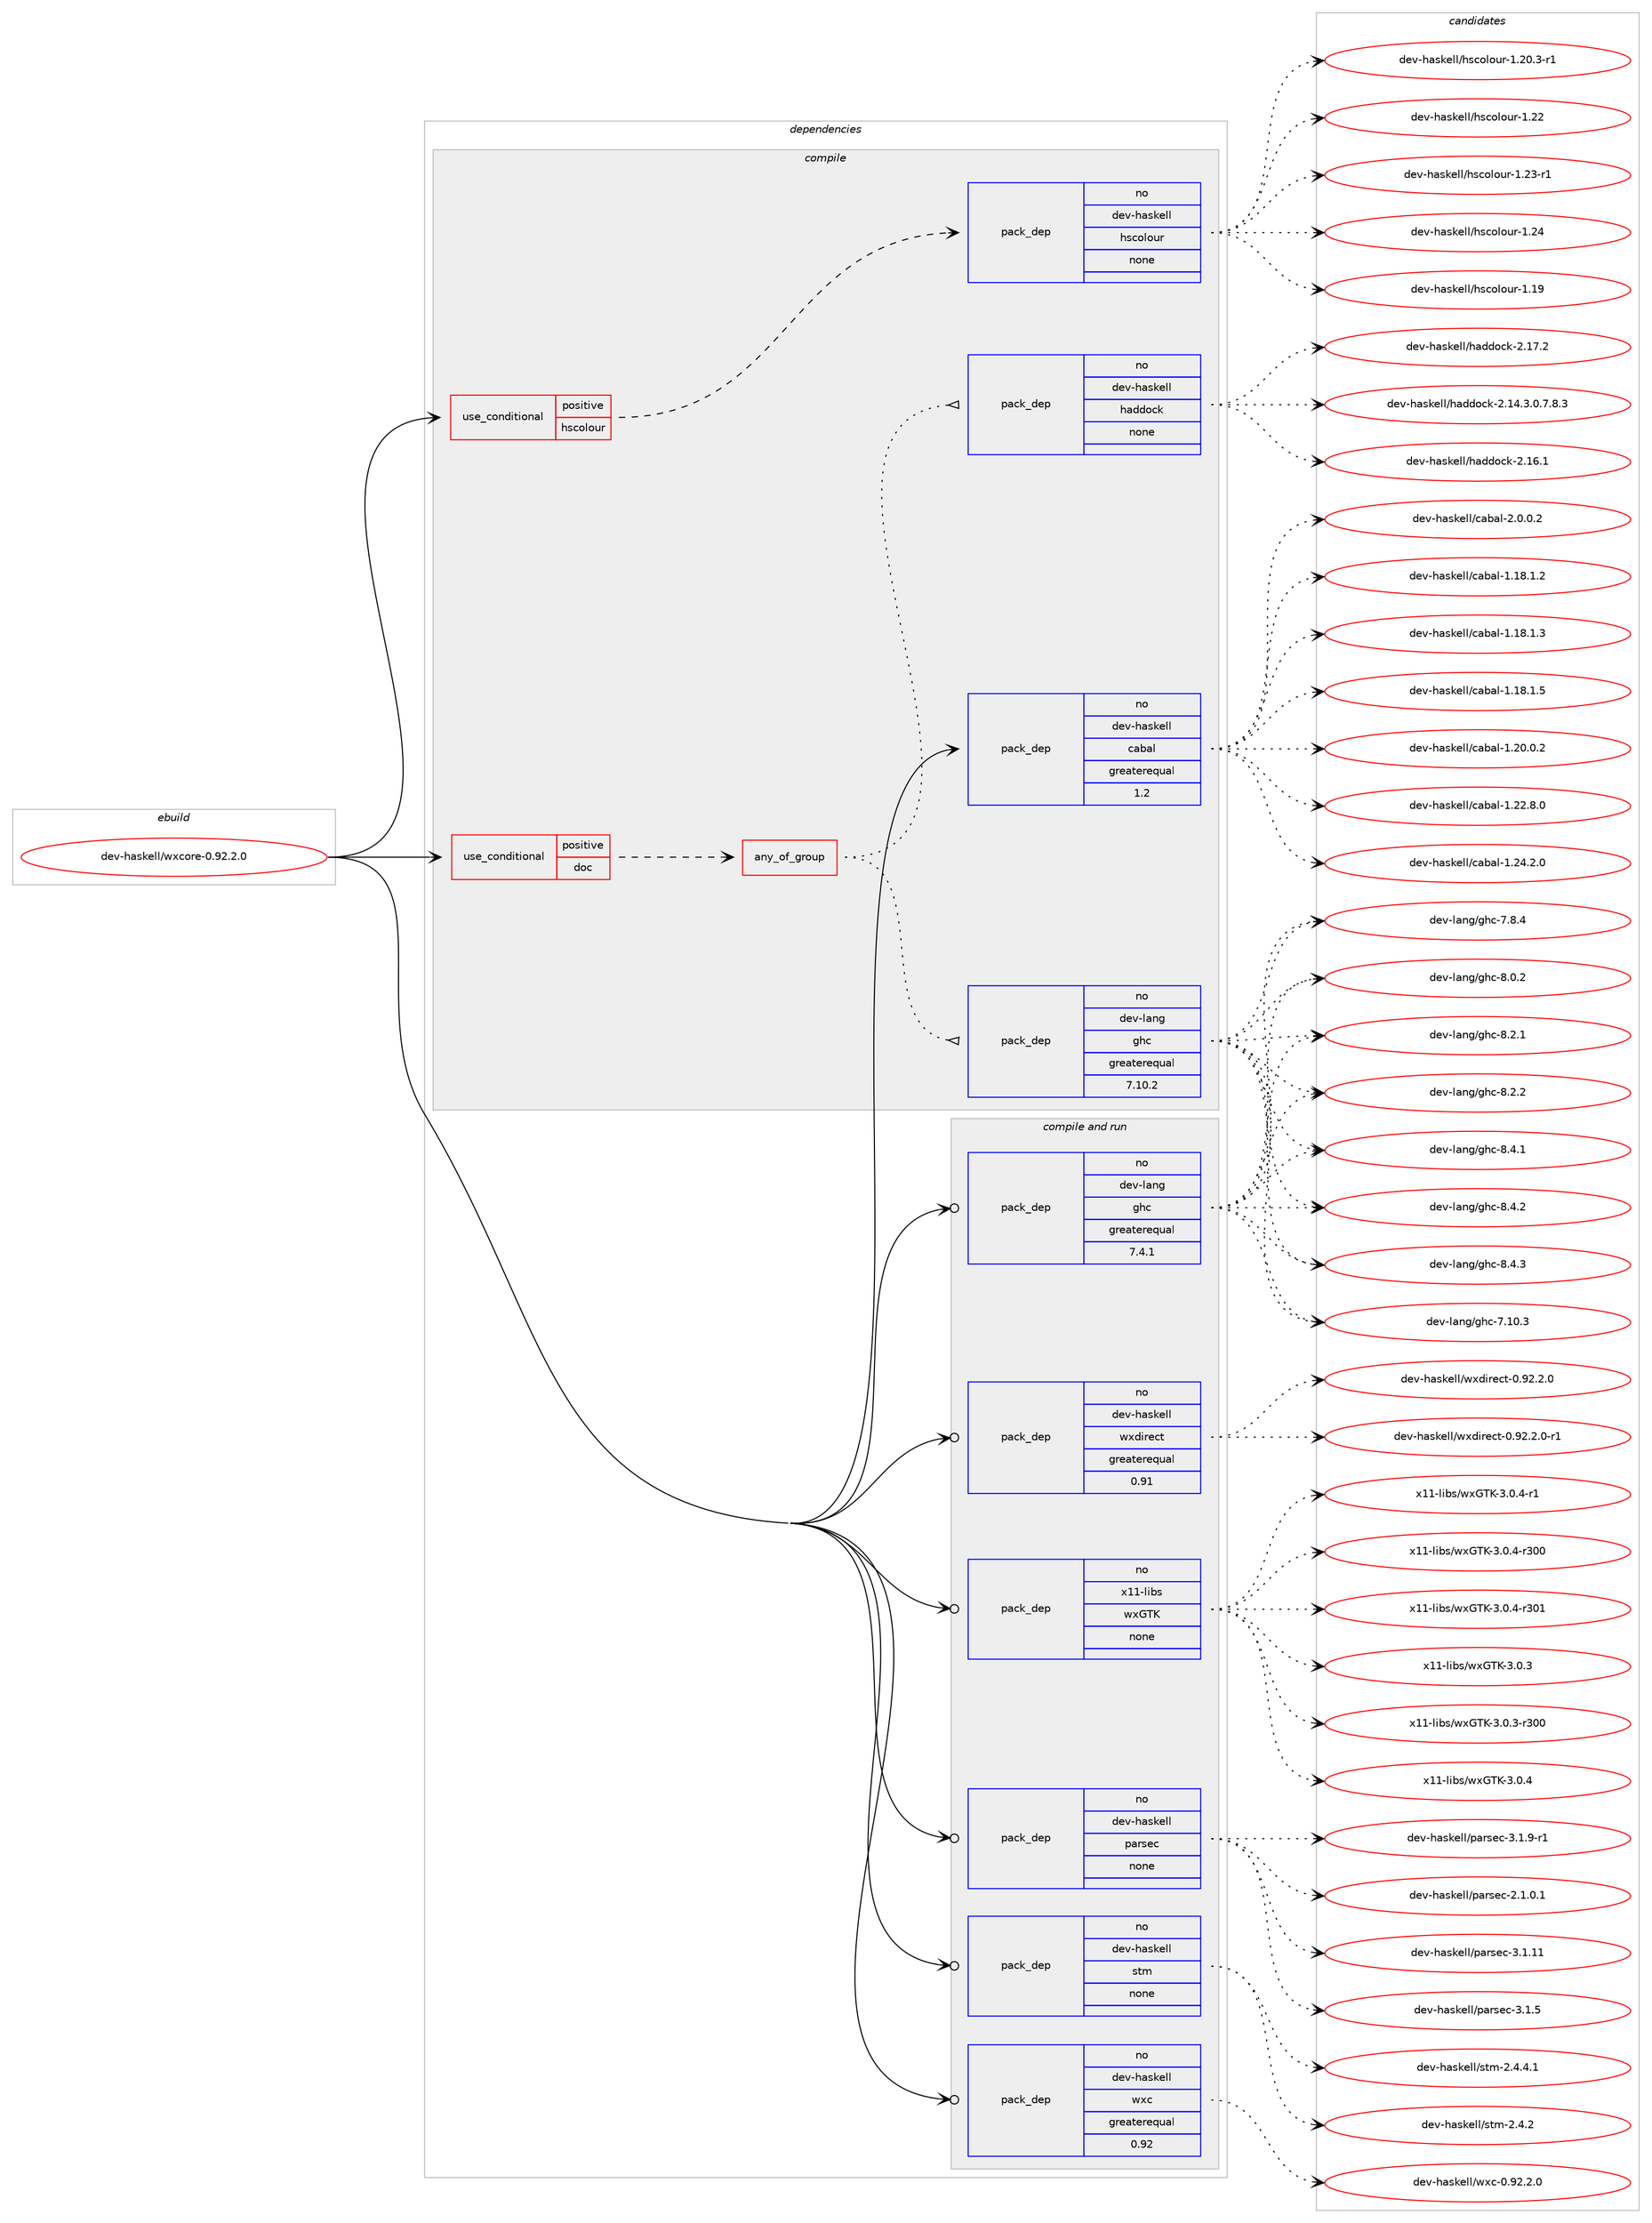 digraph prolog {

# *************
# Graph options
# *************

newrank=true;
concentrate=true;
compound=true;
graph [rankdir=LR,fontname=Helvetica,fontsize=10,ranksep=1.5];#, ranksep=2.5, nodesep=0.2];
edge  [arrowhead=vee];
node  [fontname=Helvetica,fontsize=10];

# **********
# The ebuild
# **********

subgraph cluster_leftcol {
color=gray;
rank=same;
label=<<i>ebuild</i>>;
id [label="dev-haskell/wxcore-0.92.2.0", color=red, width=4, href="../dev-haskell/wxcore-0.92.2.0.svg"];
}

# ****************
# The dependencies
# ****************

subgraph cluster_midcol {
color=gray;
label=<<i>dependencies</i>>;
subgraph cluster_compile {
fillcolor="#eeeeee";
style=filled;
label=<<i>compile</i>>;
subgraph cond362078 {
dependency1347992 [label=<<TABLE BORDER="0" CELLBORDER="1" CELLSPACING="0" CELLPADDING="4"><TR><TD ROWSPAN="3" CELLPADDING="10">use_conditional</TD></TR><TR><TD>positive</TD></TR><TR><TD>doc</TD></TR></TABLE>>, shape=none, color=red];
subgraph any21787 {
dependency1347993 [label=<<TABLE BORDER="0" CELLBORDER="1" CELLSPACING="0" CELLPADDING="4"><TR><TD CELLPADDING="10">any_of_group</TD></TR></TABLE>>, shape=none, color=red];subgraph pack963575 {
dependency1347994 [label=<<TABLE BORDER="0" CELLBORDER="1" CELLSPACING="0" CELLPADDING="4" WIDTH="220"><TR><TD ROWSPAN="6" CELLPADDING="30">pack_dep</TD></TR><TR><TD WIDTH="110">no</TD></TR><TR><TD>dev-haskell</TD></TR><TR><TD>haddock</TD></TR><TR><TD>none</TD></TR><TR><TD></TD></TR></TABLE>>, shape=none, color=blue];
}
dependency1347993:e -> dependency1347994:w [weight=20,style="dotted",arrowhead="oinv"];
subgraph pack963576 {
dependency1347995 [label=<<TABLE BORDER="0" CELLBORDER="1" CELLSPACING="0" CELLPADDING="4" WIDTH="220"><TR><TD ROWSPAN="6" CELLPADDING="30">pack_dep</TD></TR><TR><TD WIDTH="110">no</TD></TR><TR><TD>dev-lang</TD></TR><TR><TD>ghc</TD></TR><TR><TD>greaterequal</TD></TR><TR><TD>7.10.2</TD></TR></TABLE>>, shape=none, color=blue];
}
dependency1347993:e -> dependency1347995:w [weight=20,style="dotted",arrowhead="oinv"];
}
dependency1347992:e -> dependency1347993:w [weight=20,style="dashed",arrowhead="vee"];
}
id:e -> dependency1347992:w [weight=20,style="solid",arrowhead="vee"];
subgraph cond362079 {
dependency1347996 [label=<<TABLE BORDER="0" CELLBORDER="1" CELLSPACING="0" CELLPADDING="4"><TR><TD ROWSPAN="3" CELLPADDING="10">use_conditional</TD></TR><TR><TD>positive</TD></TR><TR><TD>hscolour</TD></TR></TABLE>>, shape=none, color=red];
subgraph pack963577 {
dependency1347997 [label=<<TABLE BORDER="0" CELLBORDER="1" CELLSPACING="0" CELLPADDING="4" WIDTH="220"><TR><TD ROWSPAN="6" CELLPADDING="30">pack_dep</TD></TR><TR><TD WIDTH="110">no</TD></TR><TR><TD>dev-haskell</TD></TR><TR><TD>hscolour</TD></TR><TR><TD>none</TD></TR><TR><TD></TD></TR></TABLE>>, shape=none, color=blue];
}
dependency1347996:e -> dependency1347997:w [weight=20,style="dashed",arrowhead="vee"];
}
id:e -> dependency1347996:w [weight=20,style="solid",arrowhead="vee"];
subgraph pack963578 {
dependency1347998 [label=<<TABLE BORDER="0" CELLBORDER="1" CELLSPACING="0" CELLPADDING="4" WIDTH="220"><TR><TD ROWSPAN="6" CELLPADDING="30">pack_dep</TD></TR><TR><TD WIDTH="110">no</TD></TR><TR><TD>dev-haskell</TD></TR><TR><TD>cabal</TD></TR><TR><TD>greaterequal</TD></TR><TR><TD>1.2</TD></TR></TABLE>>, shape=none, color=blue];
}
id:e -> dependency1347998:w [weight=20,style="solid",arrowhead="vee"];
}
subgraph cluster_compileandrun {
fillcolor="#eeeeee";
style=filled;
label=<<i>compile and run</i>>;
subgraph pack963579 {
dependency1347999 [label=<<TABLE BORDER="0" CELLBORDER="1" CELLSPACING="0" CELLPADDING="4" WIDTH="220"><TR><TD ROWSPAN="6" CELLPADDING="30">pack_dep</TD></TR><TR><TD WIDTH="110">no</TD></TR><TR><TD>dev-haskell</TD></TR><TR><TD>parsec</TD></TR><TR><TD>none</TD></TR><TR><TD></TD></TR></TABLE>>, shape=none, color=blue];
}
id:e -> dependency1347999:w [weight=20,style="solid",arrowhead="odotvee"];
subgraph pack963580 {
dependency1348000 [label=<<TABLE BORDER="0" CELLBORDER="1" CELLSPACING="0" CELLPADDING="4" WIDTH="220"><TR><TD ROWSPAN="6" CELLPADDING="30">pack_dep</TD></TR><TR><TD WIDTH="110">no</TD></TR><TR><TD>dev-haskell</TD></TR><TR><TD>stm</TD></TR><TR><TD>none</TD></TR><TR><TD></TD></TR></TABLE>>, shape=none, color=blue];
}
id:e -> dependency1348000:w [weight=20,style="solid",arrowhead="odotvee"];
subgraph pack963581 {
dependency1348001 [label=<<TABLE BORDER="0" CELLBORDER="1" CELLSPACING="0" CELLPADDING="4" WIDTH="220"><TR><TD ROWSPAN="6" CELLPADDING="30">pack_dep</TD></TR><TR><TD WIDTH="110">no</TD></TR><TR><TD>dev-haskell</TD></TR><TR><TD>wxc</TD></TR><TR><TD>greaterequal</TD></TR><TR><TD>0.92</TD></TR></TABLE>>, shape=none, color=blue];
}
id:e -> dependency1348001:w [weight=20,style="solid",arrowhead="odotvee"];
subgraph pack963582 {
dependency1348002 [label=<<TABLE BORDER="0" CELLBORDER="1" CELLSPACING="0" CELLPADDING="4" WIDTH="220"><TR><TD ROWSPAN="6" CELLPADDING="30">pack_dep</TD></TR><TR><TD WIDTH="110">no</TD></TR><TR><TD>dev-haskell</TD></TR><TR><TD>wxdirect</TD></TR><TR><TD>greaterequal</TD></TR><TR><TD>0.91</TD></TR></TABLE>>, shape=none, color=blue];
}
id:e -> dependency1348002:w [weight=20,style="solid",arrowhead="odotvee"];
subgraph pack963583 {
dependency1348003 [label=<<TABLE BORDER="0" CELLBORDER="1" CELLSPACING="0" CELLPADDING="4" WIDTH="220"><TR><TD ROWSPAN="6" CELLPADDING="30">pack_dep</TD></TR><TR><TD WIDTH="110">no</TD></TR><TR><TD>dev-lang</TD></TR><TR><TD>ghc</TD></TR><TR><TD>greaterequal</TD></TR><TR><TD>7.4.1</TD></TR></TABLE>>, shape=none, color=blue];
}
id:e -> dependency1348003:w [weight=20,style="solid",arrowhead="odotvee"];
subgraph pack963584 {
dependency1348004 [label=<<TABLE BORDER="0" CELLBORDER="1" CELLSPACING="0" CELLPADDING="4" WIDTH="220"><TR><TD ROWSPAN="6" CELLPADDING="30">pack_dep</TD></TR><TR><TD WIDTH="110">no</TD></TR><TR><TD>x11-libs</TD></TR><TR><TD>wxGTK</TD></TR><TR><TD>none</TD></TR><TR><TD></TD></TR></TABLE>>, shape=none, color=blue];
}
id:e -> dependency1348004:w [weight=20,style="solid",arrowhead="odotvee"];
}
subgraph cluster_run {
fillcolor="#eeeeee";
style=filled;
label=<<i>run</i>>;
}
}

# **************
# The candidates
# **************

subgraph cluster_choices {
rank=same;
color=gray;
label=<<i>candidates</i>>;

subgraph choice963575 {
color=black;
nodesep=1;
choice1001011184510497115107101108108471049710010011199107455046495246514648465546564651 [label="dev-haskell/haddock-2.14.3.0.7.8.3", color=red, width=4,href="../dev-haskell/haddock-2.14.3.0.7.8.3.svg"];
choice100101118451049711510710110810847104971001001119910745504649544649 [label="dev-haskell/haddock-2.16.1", color=red, width=4,href="../dev-haskell/haddock-2.16.1.svg"];
choice100101118451049711510710110810847104971001001119910745504649554650 [label="dev-haskell/haddock-2.17.2", color=red, width=4,href="../dev-haskell/haddock-2.17.2.svg"];
dependency1347994:e -> choice1001011184510497115107101108108471049710010011199107455046495246514648465546564651:w [style=dotted,weight="100"];
dependency1347994:e -> choice100101118451049711510710110810847104971001001119910745504649544649:w [style=dotted,weight="100"];
dependency1347994:e -> choice100101118451049711510710110810847104971001001119910745504649554650:w [style=dotted,weight="100"];
}
subgraph choice963576 {
color=black;
nodesep=1;
choice1001011184510897110103471031049945554649484651 [label="dev-lang/ghc-7.10.3", color=red, width=4,href="../dev-lang/ghc-7.10.3.svg"];
choice10010111845108971101034710310499455546564652 [label="dev-lang/ghc-7.8.4", color=red, width=4,href="../dev-lang/ghc-7.8.4.svg"];
choice10010111845108971101034710310499455646484650 [label="dev-lang/ghc-8.0.2", color=red, width=4,href="../dev-lang/ghc-8.0.2.svg"];
choice10010111845108971101034710310499455646504649 [label="dev-lang/ghc-8.2.1", color=red, width=4,href="../dev-lang/ghc-8.2.1.svg"];
choice10010111845108971101034710310499455646504650 [label="dev-lang/ghc-8.2.2", color=red, width=4,href="../dev-lang/ghc-8.2.2.svg"];
choice10010111845108971101034710310499455646524649 [label="dev-lang/ghc-8.4.1", color=red, width=4,href="../dev-lang/ghc-8.4.1.svg"];
choice10010111845108971101034710310499455646524650 [label="dev-lang/ghc-8.4.2", color=red, width=4,href="../dev-lang/ghc-8.4.2.svg"];
choice10010111845108971101034710310499455646524651 [label="dev-lang/ghc-8.4.3", color=red, width=4,href="../dev-lang/ghc-8.4.3.svg"];
dependency1347995:e -> choice1001011184510897110103471031049945554649484651:w [style=dotted,weight="100"];
dependency1347995:e -> choice10010111845108971101034710310499455546564652:w [style=dotted,weight="100"];
dependency1347995:e -> choice10010111845108971101034710310499455646484650:w [style=dotted,weight="100"];
dependency1347995:e -> choice10010111845108971101034710310499455646504649:w [style=dotted,weight="100"];
dependency1347995:e -> choice10010111845108971101034710310499455646504650:w [style=dotted,weight="100"];
dependency1347995:e -> choice10010111845108971101034710310499455646524649:w [style=dotted,weight="100"];
dependency1347995:e -> choice10010111845108971101034710310499455646524650:w [style=dotted,weight="100"];
dependency1347995:e -> choice10010111845108971101034710310499455646524651:w [style=dotted,weight="100"];
}
subgraph choice963577 {
color=black;
nodesep=1;
choice100101118451049711510710110810847104115991111081111171144549464957 [label="dev-haskell/hscolour-1.19", color=red, width=4,href="../dev-haskell/hscolour-1.19.svg"];
choice10010111845104971151071011081084710411599111108111117114454946504846514511449 [label="dev-haskell/hscolour-1.20.3-r1", color=red, width=4,href="../dev-haskell/hscolour-1.20.3-r1.svg"];
choice100101118451049711510710110810847104115991111081111171144549465050 [label="dev-haskell/hscolour-1.22", color=red, width=4,href="../dev-haskell/hscolour-1.22.svg"];
choice1001011184510497115107101108108471041159911110811111711445494650514511449 [label="dev-haskell/hscolour-1.23-r1", color=red, width=4,href="../dev-haskell/hscolour-1.23-r1.svg"];
choice100101118451049711510710110810847104115991111081111171144549465052 [label="dev-haskell/hscolour-1.24", color=red, width=4,href="../dev-haskell/hscolour-1.24.svg"];
dependency1347997:e -> choice100101118451049711510710110810847104115991111081111171144549464957:w [style=dotted,weight="100"];
dependency1347997:e -> choice10010111845104971151071011081084710411599111108111117114454946504846514511449:w [style=dotted,weight="100"];
dependency1347997:e -> choice100101118451049711510710110810847104115991111081111171144549465050:w [style=dotted,weight="100"];
dependency1347997:e -> choice1001011184510497115107101108108471041159911110811111711445494650514511449:w [style=dotted,weight="100"];
dependency1347997:e -> choice100101118451049711510710110810847104115991111081111171144549465052:w [style=dotted,weight="100"];
}
subgraph choice963578 {
color=black;
nodesep=1;
choice10010111845104971151071011081084799979897108454946495646494650 [label="dev-haskell/cabal-1.18.1.2", color=red, width=4,href="../dev-haskell/cabal-1.18.1.2.svg"];
choice10010111845104971151071011081084799979897108454946495646494651 [label="dev-haskell/cabal-1.18.1.3", color=red, width=4,href="../dev-haskell/cabal-1.18.1.3.svg"];
choice10010111845104971151071011081084799979897108454946495646494653 [label="dev-haskell/cabal-1.18.1.5", color=red, width=4,href="../dev-haskell/cabal-1.18.1.5.svg"];
choice10010111845104971151071011081084799979897108454946504846484650 [label="dev-haskell/cabal-1.20.0.2", color=red, width=4,href="../dev-haskell/cabal-1.20.0.2.svg"];
choice10010111845104971151071011081084799979897108454946505046564648 [label="dev-haskell/cabal-1.22.8.0", color=red, width=4,href="../dev-haskell/cabal-1.22.8.0.svg"];
choice10010111845104971151071011081084799979897108454946505246504648 [label="dev-haskell/cabal-1.24.2.0", color=red, width=4,href="../dev-haskell/cabal-1.24.2.0.svg"];
choice100101118451049711510710110810847999798971084550464846484650 [label="dev-haskell/cabal-2.0.0.2", color=red, width=4,href="../dev-haskell/cabal-2.0.0.2.svg"];
dependency1347998:e -> choice10010111845104971151071011081084799979897108454946495646494650:w [style=dotted,weight="100"];
dependency1347998:e -> choice10010111845104971151071011081084799979897108454946495646494651:w [style=dotted,weight="100"];
dependency1347998:e -> choice10010111845104971151071011081084799979897108454946495646494653:w [style=dotted,weight="100"];
dependency1347998:e -> choice10010111845104971151071011081084799979897108454946504846484650:w [style=dotted,weight="100"];
dependency1347998:e -> choice10010111845104971151071011081084799979897108454946505046564648:w [style=dotted,weight="100"];
dependency1347998:e -> choice10010111845104971151071011081084799979897108454946505246504648:w [style=dotted,weight="100"];
dependency1347998:e -> choice100101118451049711510710110810847999798971084550464846484650:w [style=dotted,weight="100"];
}
subgraph choice963579 {
color=black;
nodesep=1;
choice10010111845104971151071011081084711297114115101994550464946484649 [label="dev-haskell/parsec-2.1.0.1", color=red, width=4,href="../dev-haskell/parsec-2.1.0.1.svg"];
choice100101118451049711510710110810847112971141151019945514649464949 [label="dev-haskell/parsec-3.1.11", color=red, width=4,href="../dev-haskell/parsec-3.1.11.svg"];
choice1001011184510497115107101108108471129711411510199455146494653 [label="dev-haskell/parsec-3.1.5", color=red, width=4,href="../dev-haskell/parsec-3.1.5.svg"];
choice10010111845104971151071011081084711297114115101994551464946574511449 [label="dev-haskell/parsec-3.1.9-r1", color=red, width=4,href="../dev-haskell/parsec-3.1.9-r1.svg"];
dependency1347999:e -> choice10010111845104971151071011081084711297114115101994550464946484649:w [style=dotted,weight="100"];
dependency1347999:e -> choice100101118451049711510710110810847112971141151019945514649464949:w [style=dotted,weight="100"];
dependency1347999:e -> choice1001011184510497115107101108108471129711411510199455146494653:w [style=dotted,weight="100"];
dependency1347999:e -> choice10010111845104971151071011081084711297114115101994551464946574511449:w [style=dotted,weight="100"];
}
subgraph choice963580 {
color=black;
nodesep=1;
choice100101118451049711510710110810847115116109455046524650 [label="dev-haskell/stm-2.4.2", color=red, width=4,href="../dev-haskell/stm-2.4.2.svg"];
choice1001011184510497115107101108108471151161094550465246524649 [label="dev-haskell/stm-2.4.4.1", color=red, width=4,href="../dev-haskell/stm-2.4.4.1.svg"];
dependency1348000:e -> choice100101118451049711510710110810847115116109455046524650:w [style=dotted,weight="100"];
dependency1348000:e -> choice1001011184510497115107101108108471151161094550465246524649:w [style=dotted,weight="100"];
}
subgraph choice963581 {
color=black;
nodesep=1;
choice10010111845104971151071011081084711912099454846575046504648 [label="dev-haskell/wxc-0.92.2.0", color=red, width=4,href="../dev-haskell/wxc-0.92.2.0.svg"];
dependency1348001:e -> choice10010111845104971151071011081084711912099454846575046504648:w [style=dotted,weight="100"];
}
subgraph choice963582 {
color=black;
nodesep=1;
choice10010111845104971151071011081084711912010010511410199116454846575046504648 [label="dev-haskell/wxdirect-0.92.2.0", color=red, width=4,href="../dev-haskell/wxdirect-0.92.2.0.svg"];
choice100101118451049711510710110810847119120100105114101991164548465750465046484511449 [label="dev-haskell/wxdirect-0.92.2.0-r1", color=red, width=4,href="../dev-haskell/wxdirect-0.92.2.0-r1.svg"];
dependency1348002:e -> choice10010111845104971151071011081084711912010010511410199116454846575046504648:w [style=dotted,weight="100"];
dependency1348002:e -> choice100101118451049711510710110810847119120100105114101991164548465750465046484511449:w [style=dotted,weight="100"];
}
subgraph choice963583 {
color=black;
nodesep=1;
choice1001011184510897110103471031049945554649484651 [label="dev-lang/ghc-7.10.3", color=red, width=4,href="../dev-lang/ghc-7.10.3.svg"];
choice10010111845108971101034710310499455546564652 [label="dev-lang/ghc-7.8.4", color=red, width=4,href="../dev-lang/ghc-7.8.4.svg"];
choice10010111845108971101034710310499455646484650 [label="dev-lang/ghc-8.0.2", color=red, width=4,href="../dev-lang/ghc-8.0.2.svg"];
choice10010111845108971101034710310499455646504649 [label="dev-lang/ghc-8.2.1", color=red, width=4,href="../dev-lang/ghc-8.2.1.svg"];
choice10010111845108971101034710310499455646504650 [label="dev-lang/ghc-8.2.2", color=red, width=4,href="../dev-lang/ghc-8.2.2.svg"];
choice10010111845108971101034710310499455646524649 [label="dev-lang/ghc-8.4.1", color=red, width=4,href="../dev-lang/ghc-8.4.1.svg"];
choice10010111845108971101034710310499455646524650 [label="dev-lang/ghc-8.4.2", color=red, width=4,href="../dev-lang/ghc-8.4.2.svg"];
choice10010111845108971101034710310499455646524651 [label="dev-lang/ghc-8.4.3", color=red, width=4,href="../dev-lang/ghc-8.4.3.svg"];
dependency1348003:e -> choice1001011184510897110103471031049945554649484651:w [style=dotted,weight="100"];
dependency1348003:e -> choice10010111845108971101034710310499455546564652:w [style=dotted,weight="100"];
dependency1348003:e -> choice10010111845108971101034710310499455646484650:w [style=dotted,weight="100"];
dependency1348003:e -> choice10010111845108971101034710310499455646504649:w [style=dotted,weight="100"];
dependency1348003:e -> choice10010111845108971101034710310499455646504650:w [style=dotted,weight="100"];
dependency1348003:e -> choice10010111845108971101034710310499455646524649:w [style=dotted,weight="100"];
dependency1348003:e -> choice10010111845108971101034710310499455646524650:w [style=dotted,weight="100"];
dependency1348003:e -> choice10010111845108971101034710310499455646524651:w [style=dotted,weight="100"];
}
subgraph choice963584 {
color=black;
nodesep=1;
choice1204949451081059811547119120718475455146484651 [label="x11-libs/wxGTK-3.0.3", color=red, width=4,href="../x11-libs/wxGTK-3.0.3.svg"];
choice120494945108105981154711912071847545514648465145114514848 [label="x11-libs/wxGTK-3.0.3-r300", color=red, width=4,href="../x11-libs/wxGTK-3.0.3-r300.svg"];
choice1204949451081059811547119120718475455146484652 [label="x11-libs/wxGTK-3.0.4", color=red, width=4,href="../x11-libs/wxGTK-3.0.4.svg"];
choice12049494510810598115471191207184754551464846524511449 [label="x11-libs/wxGTK-3.0.4-r1", color=red, width=4,href="../x11-libs/wxGTK-3.0.4-r1.svg"];
choice120494945108105981154711912071847545514648465245114514848 [label="x11-libs/wxGTK-3.0.4-r300", color=red, width=4,href="../x11-libs/wxGTK-3.0.4-r300.svg"];
choice120494945108105981154711912071847545514648465245114514849 [label="x11-libs/wxGTK-3.0.4-r301", color=red, width=4,href="../x11-libs/wxGTK-3.0.4-r301.svg"];
dependency1348004:e -> choice1204949451081059811547119120718475455146484651:w [style=dotted,weight="100"];
dependency1348004:e -> choice120494945108105981154711912071847545514648465145114514848:w [style=dotted,weight="100"];
dependency1348004:e -> choice1204949451081059811547119120718475455146484652:w [style=dotted,weight="100"];
dependency1348004:e -> choice12049494510810598115471191207184754551464846524511449:w [style=dotted,weight="100"];
dependency1348004:e -> choice120494945108105981154711912071847545514648465245114514848:w [style=dotted,weight="100"];
dependency1348004:e -> choice120494945108105981154711912071847545514648465245114514849:w [style=dotted,weight="100"];
}
}

}
